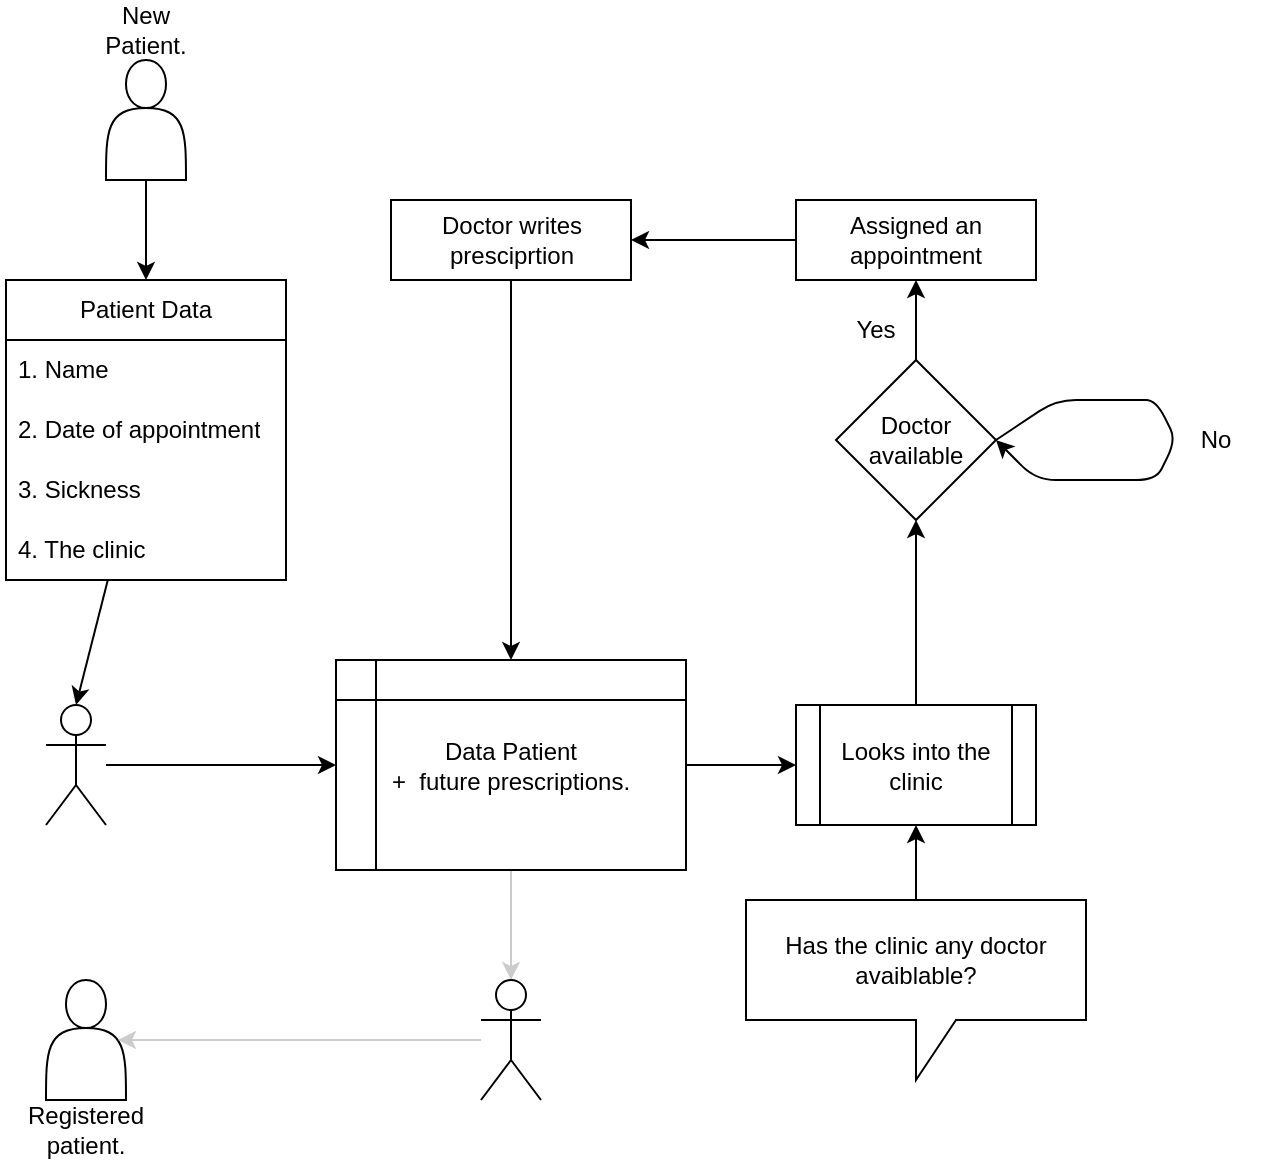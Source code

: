 <mxfile>
    <diagram id="BTYcjEdfxh9TkqYMeImK" name="Page-3">
        <mxGraphModel dx="940" dy="754" grid="1" gridSize="10" guides="1" tooltips="1" connect="1" arrows="1" fold="1" page="1" pageScale="1" pageWidth="850" pageHeight="1100" math="0" shadow="0">
            <root>
                <mxCell id="0"/>
                <mxCell id="1" parent="0"/>
                <mxCell id="WWtd9145uoikllgOCISN-29" style="edgeStyle=none;html=1;entryX=0.5;entryY=0;entryDx=0;entryDy=0;" parent="1" source="WWtd9145uoikllgOCISN-1" target="WWtd9145uoikllgOCISN-25" edge="1">
                    <mxGeometry relative="1" as="geometry"/>
                </mxCell>
                <mxCell id="WWtd9145uoikllgOCISN-1" value="" style="shape=actor;whiteSpace=wrap;html=1;" parent="1" vertex="1">
                    <mxGeometry x="85" y="70" width="40" height="60" as="geometry"/>
                </mxCell>
                <mxCell id="WWtd9145uoikllgOCISN-2" value="New Patient." style="text;html=1;strokeColor=none;fillColor=none;align=center;verticalAlign=middle;whiteSpace=wrap;rounded=0;" parent="1" vertex="1">
                    <mxGeometry x="75" y="40" width="60" height="30" as="geometry"/>
                </mxCell>
                <mxCell id="WWtd9145uoikllgOCISN-9" style="edgeStyle=none;html=1;entryX=0;entryY=0.5;entryDx=0;entryDy=0;" parent="1" source="WWtd9145uoikllgOCISN-5" target="WWtd9145uoikllgOCISN-10" edge="1">
                    <mxGeometry relative="1" as="geometry">
                        <mxPoint x="190" y="370" as="targetPoint"/>
                    </mxGeometry>
                </mxCell>
                <mxCell id="WWtd9145uoikllgOCISN-5" value="&lt;font color=&quot;#ffffff&quot;&gt;Recepcionista&lt;br&gt;/Enfermero&lt;/font&gt;" style="shape=umlActor;verticalLabelPosition=bottom;verticalAlign=top;html=1;outlineConnect=0;" parent="1" vertex="1">
                    <mxGeometry x="55" y="392.5" width="30" height="60" as="geometry"/>
                </mxCell>
                <mxCell id="WWtd9145uoikllgOCISN-13" style="edgeStyle=none;html=1;entryX=0;entryY=0.5;entryDx=0;entryDy=0;" parent="1" source="WWtd9145uoikllgOCISN-10" target="WWtd9145uoikllgOCISN-12" edge="1">
                    <mxGeometry relative="1" as="geometry"/>
                </mxCell>
                <mxCell id="WWtd9145uoikllgOCISN-48" style="edgeStyle=none;html=1;entryX=0.5;entryY=0;entryDx=0;entryDy=0;entryPerimeter=0;strokeColor=#CCCCCC;fontColor=#FFFFFF;" parent="1" source="WWtd9145uoikllgOCISN-10" target="WWtd9145uoikllgOCISN-47" edge="1">
                    <mxGeometry relative="1" as="geometry"/>
                </mxCell>
                <mxCell id="WWtd9145uoikllgOCISN-10" value="Data Patient&lt;br&gt;+&amp;nbsp; future prescriptions." style="shape=internalStorage;whiteSpace=wrap;html=1;backgroundOutline=1;" parent="1" vertex="1">
                    <mxGeometry x="200" y="370" width="175" height="105" as="geometry"/>
                </mxCell>
                <mxCell id="WWtd9145uoikllgOCISN-15" style="edgeStyle=none;html=1;entryX=0.5;entryY=1;entryDx=0;entryDy=0;" parent="1" source="WWtd9145uoikllgOCISN-12" target="WWtd9145uoikllgOCISN-14" edge="1">
                    <mxGeometry relative="1" as="geometry"/>
                </mxCell>
                <mxCell id="WWtd9145uoikllgOCISN-12" value="Looks into the clinic" style="shape=process;whiteSpace=wrap;html=1;backgroundOutline=1;" parent="1" vertex="1">
                    <mxGeometry x="430" y="392.5" width="120" height="60" as="geometry"/>
                </mxCell>
                <mxCell id="WWtd9145uoikllgOCISN-20" value="" style="edgeStyle=none;html=1;entryX=1;entryY=0.5;entryDx=0;entryDy=0;exitX=1;exitY=0.5;exitDx=0;exitDy=0;" parent="1" source="WWtd9145uoikllgOCISN-14" target="WWtd9145uoikllgOCISN-14" edge="1">
                    <mxGeometry relative="1" as="geometry">
                        <mxPoint x="540" y="260" as="sourcePoint"/>
                        <mxPoint x="570" y="280" as="targetPoint"/>
                        <Array as="points">
                            <mxPoint x="560" y="240"/>
                            <mxPoint x="590" y="240"/>
                            <mxPoint x="610" y="240"/>
                            <mxPoint x="620" y="260"/>
                            <mxPoint x="610" y="280"/>
                            <mxPoint x="580" y="280"/>
                            <mxPoint x="550" y="280"/>
                        </Array>
                    </mxGeometry>
                </mxCell>
                <mxCell id="WWtd9145uoikllgOCISN-24" value="" style="edgeStyle=none;html=1;" parent="1" source="WWtd9145uoikllgOCISN-14" target="WWtd9145uoikllgOCISN-23" edge="1">
                    <mxGeometry relative="1" as="geometry"/>
                </mxCell>
                <mxCell id="WWtd9145uoikllgOCISN-14" value="Doctor available" style="rhombus;whiteSpace=wrap;html=1;" parent="1" vertex="1">
                    <mxGeometry x="450" y="220" width="80" height="80" as="geometry"/>
                </mxCell>
                <mxCell id="WWtd9145uoikllgOCISN-22" value="Yes" style="text;html=1;strokeColor=none;fillColor=none;align=center;verticalAlign=middle;whiteSpace=wrap;rounded=0;" parent="1" vertex="1">
                    <mxGeometry x="440" y="190" width="60" height="30" as="geometry"/>
                </mxCell>
                <mxCell id="WWtd9145uoikllgOCISN-37" value="" style="edgeStyle=none;html=1;" parent="1" source="WWtd9145uoikllgOCISN-23" target="WWtd9145uoikllgOCISN-36" edge="1">
                    <mxGeometry relative="1" as="geometry"/>
                </mxCell>
                <mxCell id="WWtd9145uoikllgOCISN-23" value="Assigned an appointment" style="whiteSpace=wrap;html=1;" parent="1" vertex="1">
                    <mxGeometry x="430" y="140" width="120" height="40" as="geometry"/>
                </mxCell>
                <mxCell id="WWtd9145uoikllgOCISN-32" style="edgeStyle=none;html=1;entryX=0.5;entryY=0;entryDx=0;entryDy=0;entryPerimeter=0;" parent="1" source="WWtd9145uoikllgOCISN-25" target="WWtd9145uoikllgOCISN-5" edge="1">
                    <mxGeometry relative="1" as="geometry"/>
                </mxCell>
                <mxCell id="WWtd9145uoikllgOCISN-25" value="Patient Data" style="swimlane;fontStyle=0;childLayout=stackLayout;horizontal=1;startSize=30;horizontalStack=0;resizeParent=1;resizeParentMax=0;resizeLast=0;collapsible=1;marginBottom=0;whiteSpace=wrap;html=1;" parent="1" vertex="1">
                    <mxGeometry x="35" y="180" width="140" height="150" as="geometry"/>
                </mxCell>
                <mxCell id="WWtd9145uoikllgOCISN-26" value="1. Name" style="text;strokeColor=none;fillColor=none;align=left;verticalAlign=middle;spacingLeft=4;spacingRight=4;overflow=hidden;points=[[0,0.5],[1,0.5]];portConstraint=eastwest;rotatable=0;whiteSpace=wrap;html=1;" parent="WWtd9145uoikllgOCISN-25" vertex="1">
                    <mxGeometry y="30" width="140" height="30" as="geometry"/>
                </mxCell>
                <mxCell id="WWtd9145uoikllgOCISN-27" value="2. Date of appointment" style="text;strokeColor=none;fillColor=none;align=left;verticalAlign=middle;spacingLeft=4;spacingRight=4;overflow=hidden;points=[[0,0.5],[1,0.5]];portConstraint=eastwest;rotatable=0;whiteSpace=wrap;html=1;" parent="WWtd9145uoikllgOCISN-25" vertex="1">
                    <mxGeometry y="60" width="140" height="30" as="geometry"/>
                </mxCell>
                <mxCell id="WWtd9145uoikllgOCISN-28" value="3. Sickness" style="text;strokeColor=none;fillColor=none;align=left;verticalAlign=middle;spacingLeft=4;spacingRight=4;overflow=hidden;points=[[0,0.5],[1,0.5]];portConstraint=eastwest;rotatable=0;whiteSpace=wrap;html=1;" parent="WWtd9145uoikllgOCISN-25" vertex="1">
                    <mxGeometry y="90" width="140" height="30" as="geometry"/>
                </mxCell>
                <mxCell id="WWtd9145uoikllgOCISN-30" value="4. The clinic" style="text;strokeColor=none;fillColor=none;align=left;verticalAlign=middle;spacingLeft=4;spacingRight=4;overflow=hidden;points=[[0,0.5],[1,0.5]];portConstraint=eastwest;rotatable=0;whiteSpace=wrap;html=1;" parent="WWtd9145uoikllgOCISN-25" vertex="1">
                    <mxGeometry y="120" width="140" height="30" as="geometry"/>
                </mxCell>
                <mxCell id="WWtd9145uoikllgOCISN-35" style="edgeStyle=none;html=1;entryX=0.5;entryY=1;entryDx=0;entryDy=0;" parent="1" source="WWtd9145uoikllgOCISN-34" target="WWtd9145uoikllgOCISN-12" edge="1">
                    <mxGeometry relative="1" as="geometry"/>
                </mxCell>
                <mxCell id="WWtd9145uoikllgOCISN-34" value="Has the clinic any doctor avaiblable?" style="shape=callout;whiteSpace=wrap;html=1;perimeter=calloutPerimeter;" parent="1" vertex="1">
                    <mxGeometry x="405" y="490" width="170" height="90" as="geometry"/>
                </mxCell>
                <mxCell id="WWtd9145uoikllgOCISN-38" style="edgeStyle=none;html=1;" parent="1" source="WWtd9145uoikllgOCISN-36" target="WWtd9145uoikllgOCISN-10" edge="1">
                    <mxGeometry relative="1" as="geometry"/>
                </mxCell>
                <mxCell id="WWtd9145uoikllgOCISN-36" value="Doctor writes presciprtion" style="whiteSpace=wrap;html=1;" parent="1" vertex="1">
                    <mxGeometry x="227.5" y="140" width="120" height="40" as="geometry"/>
                </mxCell>
                <mxCell id="WWtd9145uoikllgOCISN-39" value="Registered patient." style="text;html=1;strokeColor=none;fillColor=none;align=center;verticalAlign=middle;whiteSpace=wrap;rounded=0;" parent="1" vertex="1">
                    <mxGeometry x="45" y="590" width="60" height="30" as="geometry"/>
                </mxCell>
                <mxCell id="WWtd9145uoikllgOCISN-40" value="" style="shape=actor;whiteSpace=wrap;html=1;" parent="1" vertex="1">
                    <mxGeometry x="55" y="530" width="40" height="60" as="geometry"/>
                </mxCell>
                <mxCell id="WWtd9145uoikllgOCISN-49" style="edgeStyle=none;html=1;entryX=0.9;entryY=0.5;entryDx=0;entryDy=0;entryPerimeter=0;strokeColor=#CCCCCC;fontColor=#FFFFFF;" parent="1" source="WWtd9145uoikllgOCISN-47" target="WWtd9145uoikllgOCISN-40" edge="1">
                    <mxGeometry relative="1" as="geometry"/>
                </mxCell>
                <mxCell id="WWtd9145uoikllgOCISN-47" value="&lt;font color=&quot;#ffffff&quot;&gt;Receptionist&lt;/font&gt;" style="shape=umlActor;verticalLabelPosition=bottom;verticalAlign=top;html=1;outlineConnect=0;" parent="1" vertex="1">
                    <mxGeometry x="272.5" y="530" width="30" height="60" as="geometry"/>
                </mxCell>
                <mxCell id="2" value="No" style="text;html=1;strokeColor=none;fillColor=none;align=center;verticalAlign=middle;whiteSpace=wrap;rounded=0;" vertex="1" parent="1">
                    <mxGeometry x="610" y="245" width="60" height="30" as="geometry"/>
                </mxCell>
            </root>
        </mxGraphModel>
    </diagram>
</mxfile>
